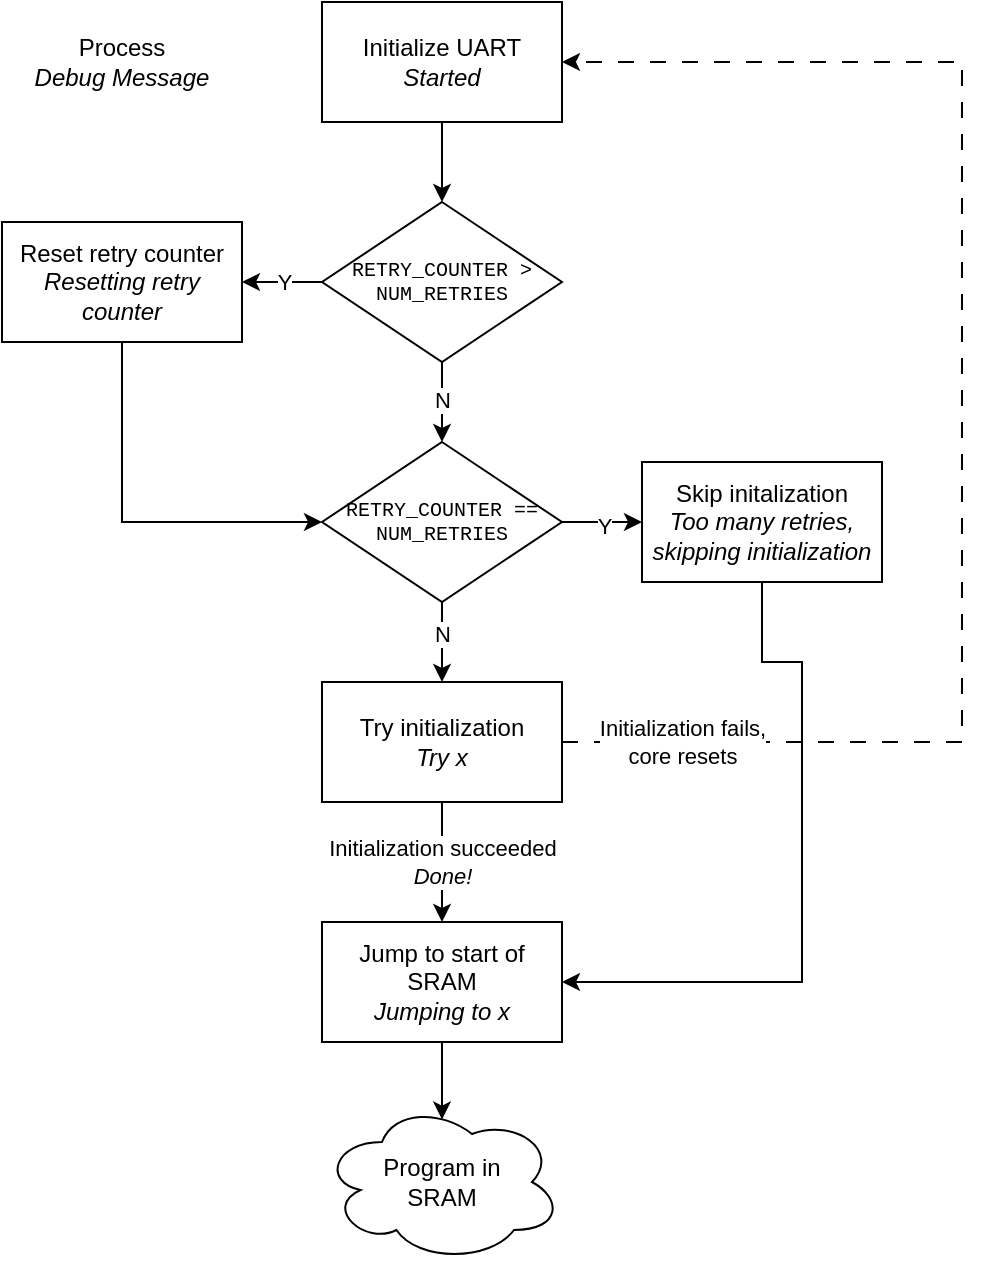 <mxfile version="27.1.6">
  <diagram name="Page-1" id="biviRJRSoB3lE8hmmojf">
    <mxGraphModel dx="1425" dy="778" grid="1" gridSize="10" guides="1" tooltips="1" connect="1" arrows="1" fold="1" page="1" pageScale="1" pageWidth="850" pageHeight="1100" math="0" shadow="0">
      <root>
        <mxCell id="0" />
        <mxCell id="1" parent="0" />
        <mxCell id="J6ibsFnSM8XEYEOwlFPK-4" style="edgeStyle=orthogonalEdgeStyle;rounded=0;orthogonalLoop=1;jettySize=auto;html=1;entryX=0.5;entryY=0;entryDx=0;entryDy=0;" edge="1" parent="1" source="J6ibsFnSM8XEYEOwlFPK-2" target="J6ibsFnSM8XEYEOwlFPK-3">
          <mxGeometry relative="1" as="geometry" />
        </mxCell>
        <mxCell id="J6ibsFnSM8XEYEOwlFPK-2" value="&lt;div&gt;Initialize UART&lt;/div&gt;&lt;div&gt;&lt;i&gt;Started&lt;/i&gt;&lt;br&gt;&lt;/div&gt;" style="rounded=0;whiteSpace=wrap;html=1;" vertex="1" parent="1">
          <mxGeometry x="360" y="120" width="120" height="60" as="geometry" />
        </mxCell>
        <mxCell id="J6ibsFnSM8XEYEOwlFPK-8" style="edgeStyle=orthogonalEdgeStyle;rounded=0;orthogonalLoop=1;jettySize=auto;html=1;entryX=0.5;entryY=0;entryDx=0;entryDy=0;" edge="1" parent="1" source="J6ibsFnSM8XEYEOwlFPK-3" target="J6ibsFnSM8XEYEOwlFPK-6">
          <mxGeometry relative="1" as="geometry" />
        </mxCell>
        <mxCell id="J6ibsFnSM8XEYEOwlFPK-11" value="N" style="edgeLabel;html=1;align=center;verticalAlign=middle;resizable=0;points=[];" vertex="1" connectable="0" parent="J6ibsFnSM8XEYEOwlFPK-8">
          <mxGeometry x="-0.06" relative="1" as="geometry">
            <mxPoint as="offset" />
          </mxGeometry>
        </mxCell>
        <mxCell id="J6ibsFnSM8XEYEOwlFPK-9" style="edgeStyle=orthogonalEdgeStyle;rounded=0;orthogonalLoop=1;jettySize=auto;html=1;entryX=1;entryY=0.5;entryDx=0;entryDy=0;" edge="1" parent="1" source="J6ibsFnSM8XEYEOwlFPK-3" target="J6ibsFnSM8XEYEOwlFPK-7">
          <mxGeometry relative="1" as="geometry" />
        </mxCell>
        <mxCell id="J6ibsFnSM8XEYEOwlFPK-10" value="Y" style="edgeLabel;html=1;align=center;verticalAlign=middle;resizable=0;points=[];" vertex="1" connectable="0" parent="J6ibsFnSM8XEYEOwlFPK-9">
          <mxGeometry x="-0.02" relative="1" as="geometry">
            <mxPoint as="offset" />
          </mxGeometry>
        </mxCell>
        <mxCell id="J6ibsFnSM8XEYEOwlFPK-3" value="RETRY_COUNTER &amp;gt; NUM_RETRIES" style="rhombus;whiteSpace=wrap;html=1;fontFamily=Courier New;fontSize=10;" vertex="1" parent="1">
          <mxGeometry x="360" y="220" width="120" height="80" as="geometry" />
        </mxCell>
        <mxCell id="J6ibsFnSM8XEYEOwlFPK-14" style="edgeStyle=orthogonalEdgeStyle;rounded=0;orthogonalLoop=1;jettySize=auto;html=1;entryX=0;entryY=0.5;entryDx=0;entryDy=0;" edge="1" parent="1" source="J6ibsFnSM8XEYEOwlFPK-6" target="J6ibsFnSM8XEYEOwlFPK-13">
          <mxGeometry relative="1" as="geometry" />
        </mxCell>
        <mxCell id="J6ibsFnSM8XEYEOwlFPK-15" value="Y" style="edgeLabel;html=1;align=center;verticalAlign=middle;resizable=0;points=[];" vertex="1" connectable="0" parent="J6ibsFnSM8XEYEOwlFPK-14">
          <mxGeometry x="0.02" y="-2" relative="1" as="geometry">
            <mxPoint as="offset" />
          </mxGeometry>
        </mxCell>
        <mxCell id="J6ibsFnSM8XEYEOwlFPK-17" style="edgeStyle=orthogonalEdgeStyle;rounded=0;orthogonalLoop=1;jettySize=auto;html=1;entryX=0.5;entryY=0;entryDx=0;entryDy=0;" edge="1" parent="1" source="J6ibsFnSM8XEYEOwlFPK-6" target="J6ibsFnSM8XEYEOwlFPK-16">
          <mxGeometry relative="1" as="geometry" />
        </mxCell>
        <mxCell id="J6ibsFnSM8XEYEOwlFPK-18" value="N" style="edgeLabel;html=1;align=center;verticalAlign=middle;resizable=0;points=[];" vertex="1" connectable="0" parent="J6ibsFnSM8XEYEOwlFPK-17">
          <mxGeometry x="-0.19" relative="1" as="geometry">
            <mxPoint as="offset" />
          </mxGeometry>
        </mxCell>
        <mxCell id="J6ibsFnSM8XEYEOwlFPK-6" value="RETRY_COUNTER == NUM_RETRIES" style="rhombus;whiteSpace=wrap;html=1;fontFamily=Courier New;fontSize=10;" vertex="1" parent="1">
          <mxGeometry x="360" y="340" width="120" height="80" as="geometry" />
        </mxCell>
        <mxCell id="J6ibsFnSM8XEYEOwlFPK-21" style="edgeStyle=orthogonalEdgeStyle;rounded=0;orthogonalLoop=1;jettySize=auto;html=1;entryX=0;entryY=0.5;entryDx=0;entryDy=0;" edge="1" parent="1" source="J6ibsFnSM8XEYEOwlFPK-7" target="J6ibsFnSM8XEYEOwlFPK-6">
          <mxGeometry relative="1" as="geometry">
            <Array as="points">
              <mxPoint x="260" y="380" />
            </Array>
          </mxGeometry>
        </mxCell>
        <mxCell id="J6ibsFnSM8XEYEOwlFPK-7" value="&lt;div&gt;Reset retry counter&lt;/div&gt;&lt;div&gt;&lt;i&gt;Resetting retry counter&lt;/i&gt;&lt;br&gt;&lt;/div&gt;" style="rounded=0;whiteSpace=wrap;html=1;" vertex="1" parent="1">
          <mxGeometry x="200" y="230" width="120" height="60" as="geometry" />
        </mxCell>
        <mxCell id="J6ibsFnSM8XEYEOwlFPK-27" style="edgeStyle=orthogonalEdgeStyle;rounded=0;orthogonalLoop=1;jettySize=auto;html=1;entryX=1;entryY=0.5;entryDx=0;entryDy=0;exitX=0.5;exitY=1;exitDx=0;exitDy=0;" edge="1" parent="1" source="J6ibsFnSM8XEYEOwlFPK-13" target="J6ibsFnSM8XEYEOwlFPK-24">
          <mxGeometry relative="1" as="geometry">
            <Array as="points">
              <mxPoint x="580" y="450" />
              <mxPoint x="600" y="450" />
              <mxPoint x="600" y="610" />
            </Array>
          </mxGeometry>
        </mxCell>
        <mxCell id="J6ibsFnSM8XEYEOwlFPK-13" value="&lt;div&gt;Skip initalization&lt;/div&gt;&lt;div&gt;&lt;i&gt;Too many retries, skipping initialization&lt;/i&gt;&lt;br&gt;&lt;/div&gt;" style="rounded=0;whiteSpace=wrap;html=1;" vertex="1" parent="1">
          <mxGeometry x="520" y="350" width="120" height="60" as="geometry" />
        </mxCell>
        <mxCell id="J6ibsFnSM8XEYEOwlFPK-20" style="edgeStyle=orthogonalEdgeStyle;rounded=0;orthogonalLoop=1;jettySize=auto;html=1;entryX=1;entryY=0.5;entryDx=0;entryDy=0;dashed=1;dashPattern=8 8;" edge="1" parent="1" source="J6ibsFnSM8XEYEOwlFPK-16" target="J6ibsFnSM8XEYEOwlFPK-2">
          <mxGeometry relative="1" as="geometry">
            <Array as="points">
              <mxPoint x="680" y="490" />
              <mxPoint x="680" y="150" />
            </Array>
          </mxGeometry>
        </mxCell>
        <mxCell id="J6ibsFnSM8XEYEOwlFPK-22" value="&lt;div&gt;Initialization fails,&lt;/div&gt;&lt;div&gt;core resets&lt;/div&gt;" style="edgeLabel;html=1;align=center;verticalAlign=middle;resizable=0;points=[];" vertex="1" connectable="0" parent="J6ibsFnSM8XEYEOwlFPK-20">
          <mxGeometry x="-0.751" y="-1" relative="1" as="geometry">
            <mxPoint x="-32" y="-1" as="offset" />
          </mxGeometry>
        </mxCell>
        <mxCell id="J6ibsFnSM8XEYEOwlFPK-30" style="edgeStyle=orthogonalEdgeStyle;rounded=0;orthogonalLoop=1;jettySize=auto;html=1;entryX=0.5;entryY=0;entryDx=0;entryDy=0;" edge="1" parent="1" source="J6ibsFnSM8XEYEOwlFPK-16" target="J6ibsFnSM8XEYEOwlFPK-24">
          <mxGeometry relative="1" as="geometry" />
        </mxCell>
        <mxCell id="J6ibsFnSM8XEYEOwlFPK-31" value="&lt;div&gt;Initialization succeeded&lt;/div&gt;&lt;div&gt;&lt;i&gt;Done!&lt;/i&gt;&lt;br&gt;&lt;/div&gt;" style="edgeLabel;html=1;align=center;verticalAlign=middle;resizable=0;points=[];" vertex="1" connectable="0" parent="J6ibsFnSM8XEYEOwlFPK-30">
          <mxGeometry x="-0.183" y="1" relative="1" as="geometry">
            <mxPoint x="-1" y="5" as="offset" />
          </mxGeometry>
        </mxCell>
        <mxCell id="J6ibsFnSM8XEYEOwlFPK-16" value="&lt;div&gt;Try initialization&lt;/div&gt;&lt;div&gt;&lt;i&gt;Try x&lt;/i&gt;&lt;br&gt;&lt;/div&gt;" style="rounded=0;whiteSpace=wrap;html=1;" vertex="1" parent="1">
          <mxGeometry x="360" y="460" width="120" height="60" as="geometry" />
        </mxCell>
        <mxCell id="J6ibsFnSM8XEYEOwlFPK-24" value="&lt;div&gt;Jump to start of SRAM&lt;/div&gt;&lt;div&gt;&lt;i&gt;Jumping to x&lt;/i&gt;&lt;br&gt;&lt;/div&gt;" style="rounded=0;whiteSpace=wrap;html=1;" vertex="1" parent="1">
          <mxGeometry x="360" y="580" width="120" height="60" as="geometry" />
        </mxCell>
        <mxCell id="J6ibsFnSM8XEYEOwlFPK-28" value="&lt;div&gt;Program in&lt;/div&gt;&lt;div&gt;SRAM&lt;/div&gt;" style="ellipse;shape=cloud;whiteSpace=wrap;html=1;" vertex="1" parent="1">
          <mxGeometry x="360" y="670" width="120" height="80" as="geometry" />
        </mxCell>
        <mxCell id="J6ibsFnSM8XEYEOwlFPK-29" style="edgeStyle=orthogonalEdgeStyle;rounded=0;orthogonalLoop=1;jettySize=auto;html=1;entryX=0.5;entryY=0.11;entryDx=0;entryDy=0;entryPerimeter=0;" edge="1" parent="1" source="J6ibsFnSM8XEYEOwlFPK-24" target="J6ibsFnSM8XEYEOwlFPK-28">
          <mxGeometry relative="1" as="geometry" />
        </mxCell>
        <mxCell id="J6ibsFnSM8XEYEOwlFPK-32" value="&lt;div&gt;Process&lt;/div&gt;&lt;div&gt;&lt;i&gt;Debug Message&lt;/i&gt;&lt;br&gt;&lt;/div&gt;" style="text;html=1;align=center;verticalAlign=middle;whiteSpace=wrap;rounded=0;" vertex="1" parent="1">
          <mxGeometry x="210" y="135" width="100" height="30" as="geometry" />
        </mxCell>
      </root>
    </mxGraphModel>
  </diagram>
</mxfile>
